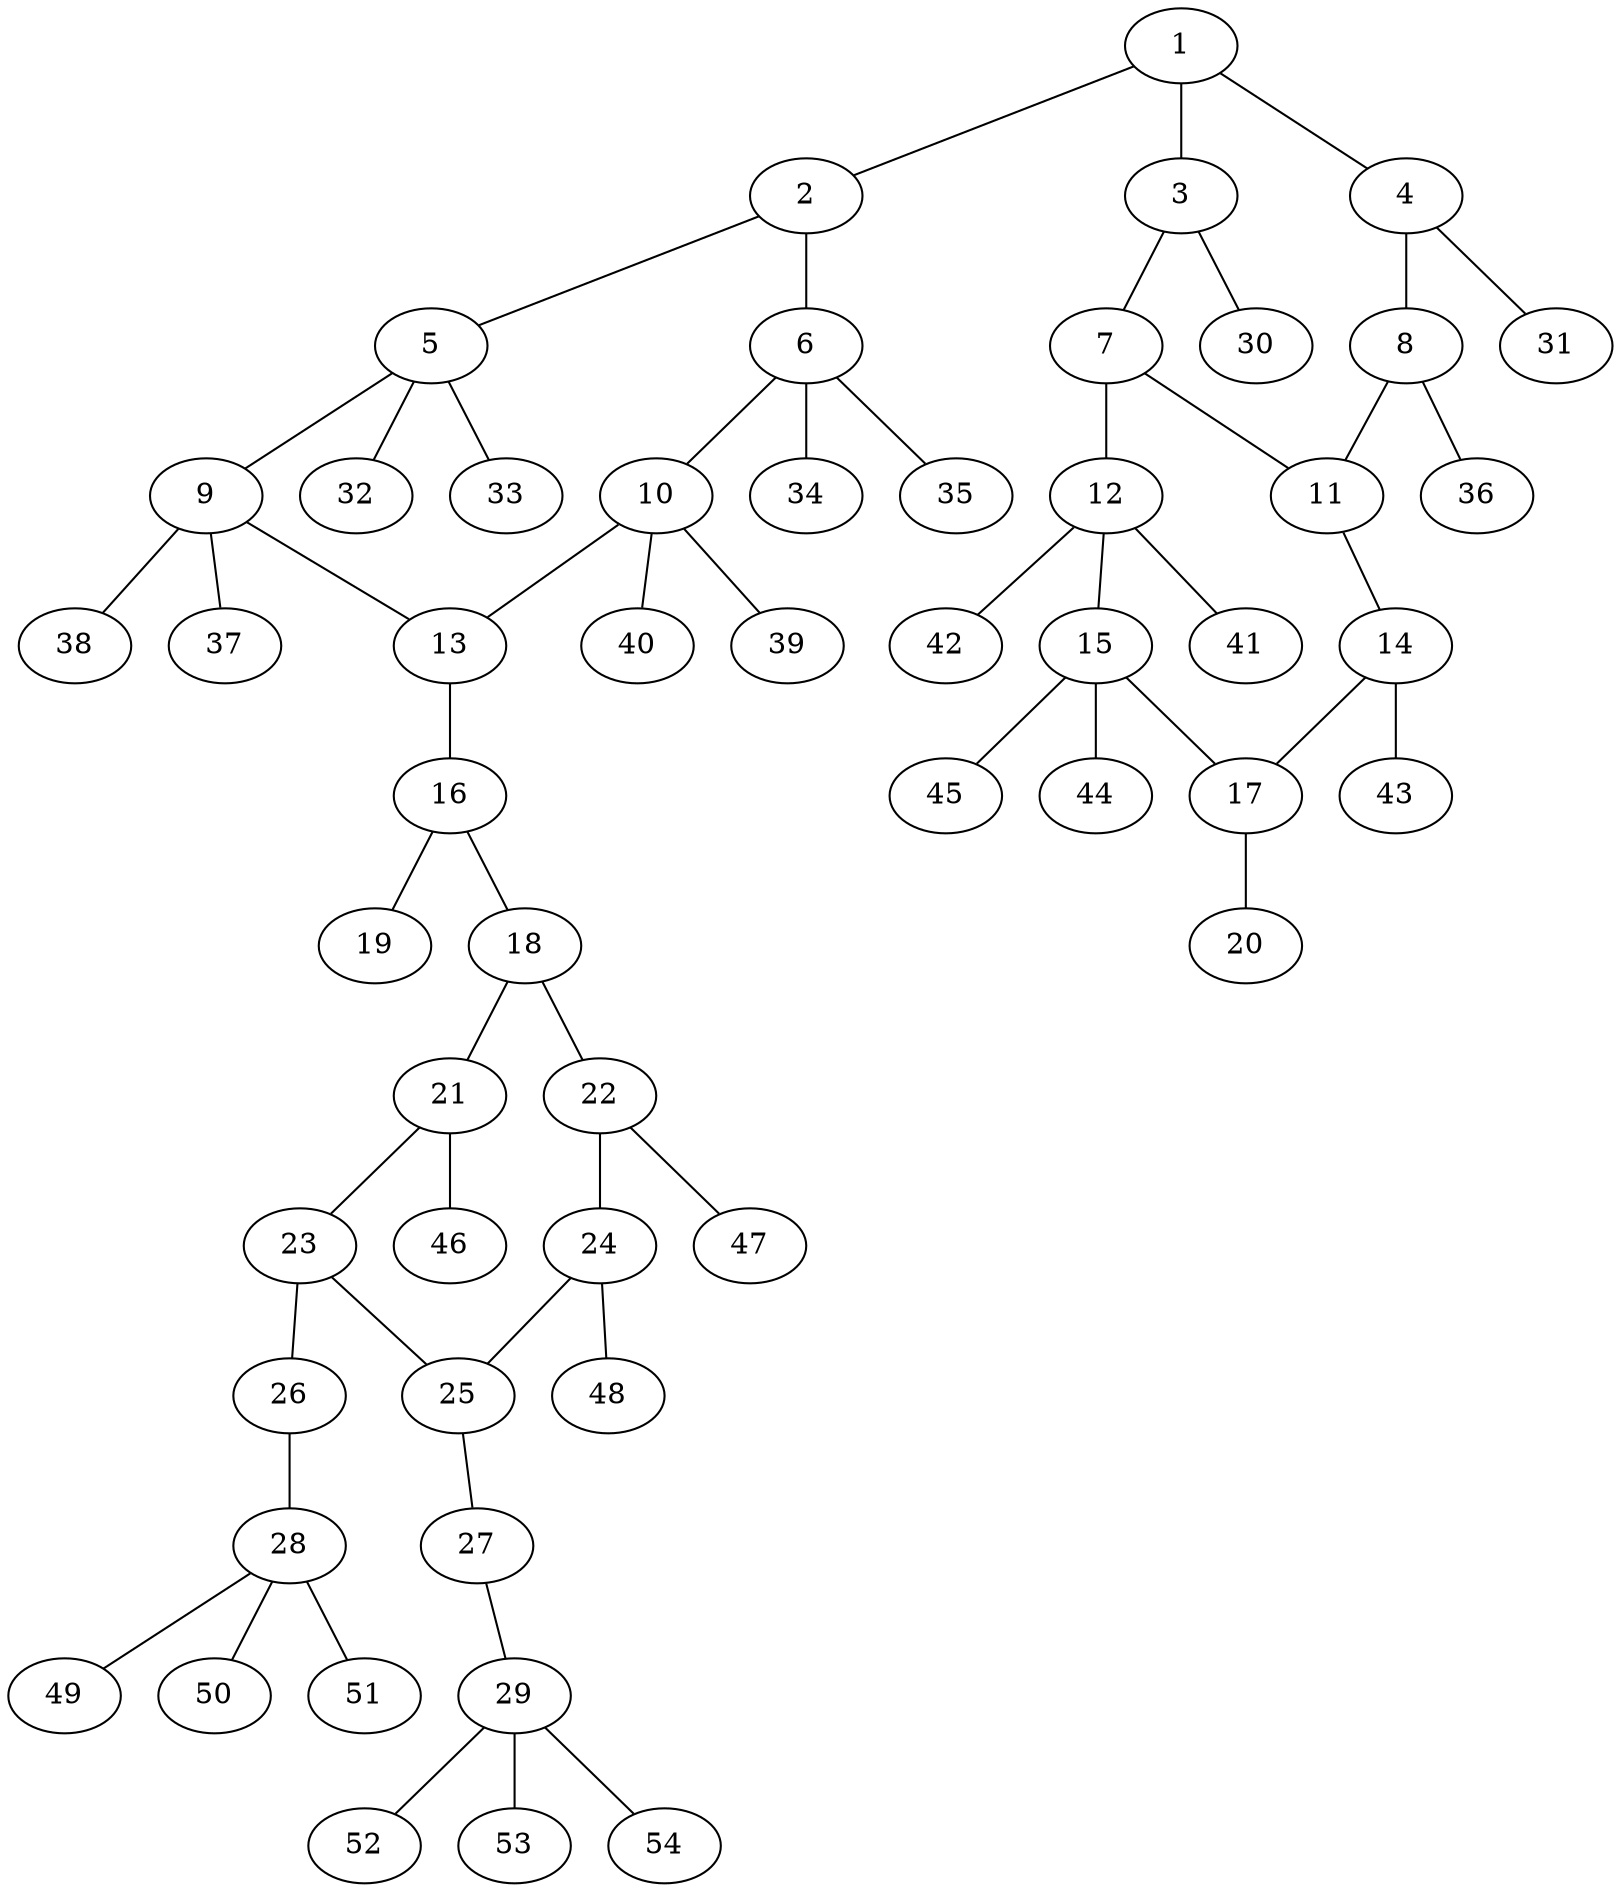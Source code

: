 graph molecule_2879 {
	1	 [chem=C];
	2	 [chem=N];
	1 -- 2	 [valence=1];
	3	 [chem=C];
	1 -- 3	 [valence=1];
	4	 [chem=C];
	1 -- 4	 [valence=2];
	5	 [chem=C];
	2 -- 5	 [valence=1];
	6	 [chem=C];
	2 -- 6	 [valence=1];
	7	 [chem=C];
	3 -- 7	 [valence=2];
	30	 [chem=H];
	3 -- 30	 [valence=1];
	8	 [chem=C];
	4 -- 8	 [valence=1];
	31	 [chem=H];
	4 -- 31	 [valence=1];
	9	 [chem=C];
	5 -- 9	 [valence=1];
	32	 [chem=H];
	5 -- 32	 [valence=1];
	33	 [chem=H];
	5 -- 33	 [valence=1];
	10	 [chem=C];
	6 -- 10	 [valence=1];
	34	 [chem=H];
	6 -- 34	 [valence=1];
	35	 [chem=H];
	6 -- 35	 [valence=1];
	11	 [chem=C];
	7 -- 11	 [valence=1];
	12	 [chem=C];
	7 -- 12	 [valence=1];
	8 -- 11	 [valence=2];
	36	 [chem=H];
	8 -- 36	 [valence=1];
	13	 [chem=N];
	9 -- 13	 [valence=1];
	37	 [chem=H];
	9 -- 37	 [valence=1];
	38	 [chem=H];
	9 -- 38	 [valence=1];
	10 -- 13	 [valence=1];
	39	 [chem=H];
	10 -- 39	 [valence=1];
	40	 [chem=H];
	10 -- 40	 [valence=1];
	14	 [chem=N];
	11 -- 14	 [valence=1];
	15	 [chem=C];
	12 -- 15	 [valence=1];
	41	 [chem=H];
	12 -- 41	 [valence=1];
	42	 [chem=H];
	12 -- 42	 [valence=1];
	16	 [chem=C];
	13 -- 16	 [valence=1];
	17	 [chem=C];
	14 -- 17	 [valence=1];
	43	 [chem=H];
	14 -- 43	 [valence=1];
	15 -- 17	 [valence=1];
	44	 [chem=H];
	15 -- 44	 [valence=1];
	45	 [chem=H];
	15 -- 45	 [valence=1];
	18	 [chem=C];
	16 -- 18	 [valence=1];
	19	 [chem=O];
	16 -- 19	 [valence=2];
	20	 [chem=O];
	17 -- 20	 [valence=2];
	21	 [chem=C];
	18 -- 21	 [valence=1];
	22	 [chem=C];
	18 -- 22	 [valence=2];
	23	 [chem=C];
	21 -- 23	 [valence=2];
	46	 [chem=H];
	21 -- 46	 [valence=1];
	24	 [chem=C];
	22 -- 24	 [valence=1];
	47	 [chem=H];
	22 -- 47	 [valence=1];
	25	 [chem=C];
	23 -- 25	 [valence=1];
	26	 [chem=O];
	23 -- 26	 [valence=1];
	24 -- 25	 [valence=2];
	48	 [chem=H];
	24 -- 48	 [valence=1];
	27	 [chem=O];
	25 -- 27	 [valence=1];
	28	 [chem=C];
	26 -- 28	 [valence=1];
	29	 [chem=C];
	27 -- 29	 [valence=1];
	49	 [chem=H];
	28 -- 49	 [valence=1];
	50	 [chem=H];
	28 -- 50	 [valence=1];
	51	 [chem=H];
	28 -- 51	 [valence=1];
	52	 [chem=H];
	29 -- 52	 [valence=1];
	53	 [chem=H];
	29 -- 53	 [valence=1];
	54	 [chem=H];
	29 -- 54	 [valence=1];
}
